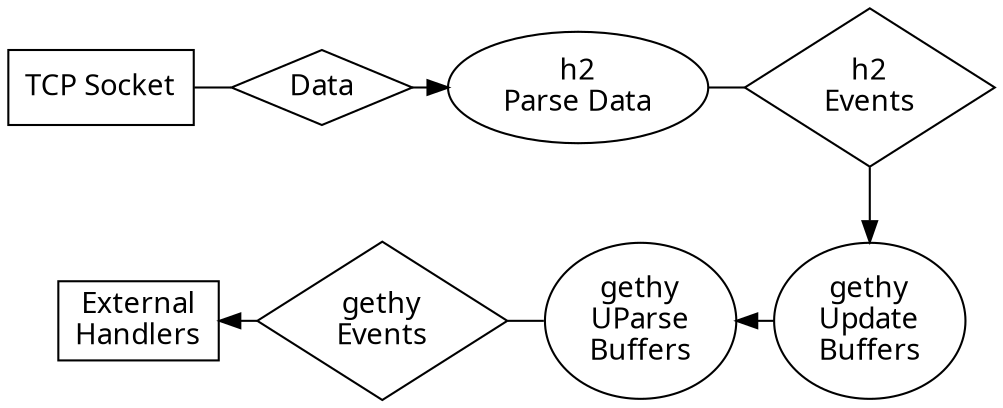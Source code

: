 
digraph startgame {
    node [fontname="SimHei"];  // 设置节点属性，这里设置字体为黑体
    n1[label="TCP Socket" shape=box];
    n2[label="Data" shape=diamond];
    n3[label="h2\nParse Data" shape=ellipse];
    n4[label="h2\nEvents" shape=diamond];
    n5[label="gethy\nUpdate\nBuffers" shape=ellipse];
    n6[label="gethy\nUParse\nBuffers" shape=ellipse];
    n7[label="gethy\nEvents" shape=diamond];
    n8[label="External\nHandlers" shape=box];

    rankdir=TB;    
    {
        rank=same;
        n1 -> n2 [arrowhead="none"];
        n2 -> n3;
        n3 -> n4 [arrowhead="none"];
    }
    {        
        rank=same;
        n8 -> n7[dir="back"];
        n7 -> n6[arrowhead="none"];
        n6 -> n5[dir="back"];
    }    
    n4 -> n5;
}
